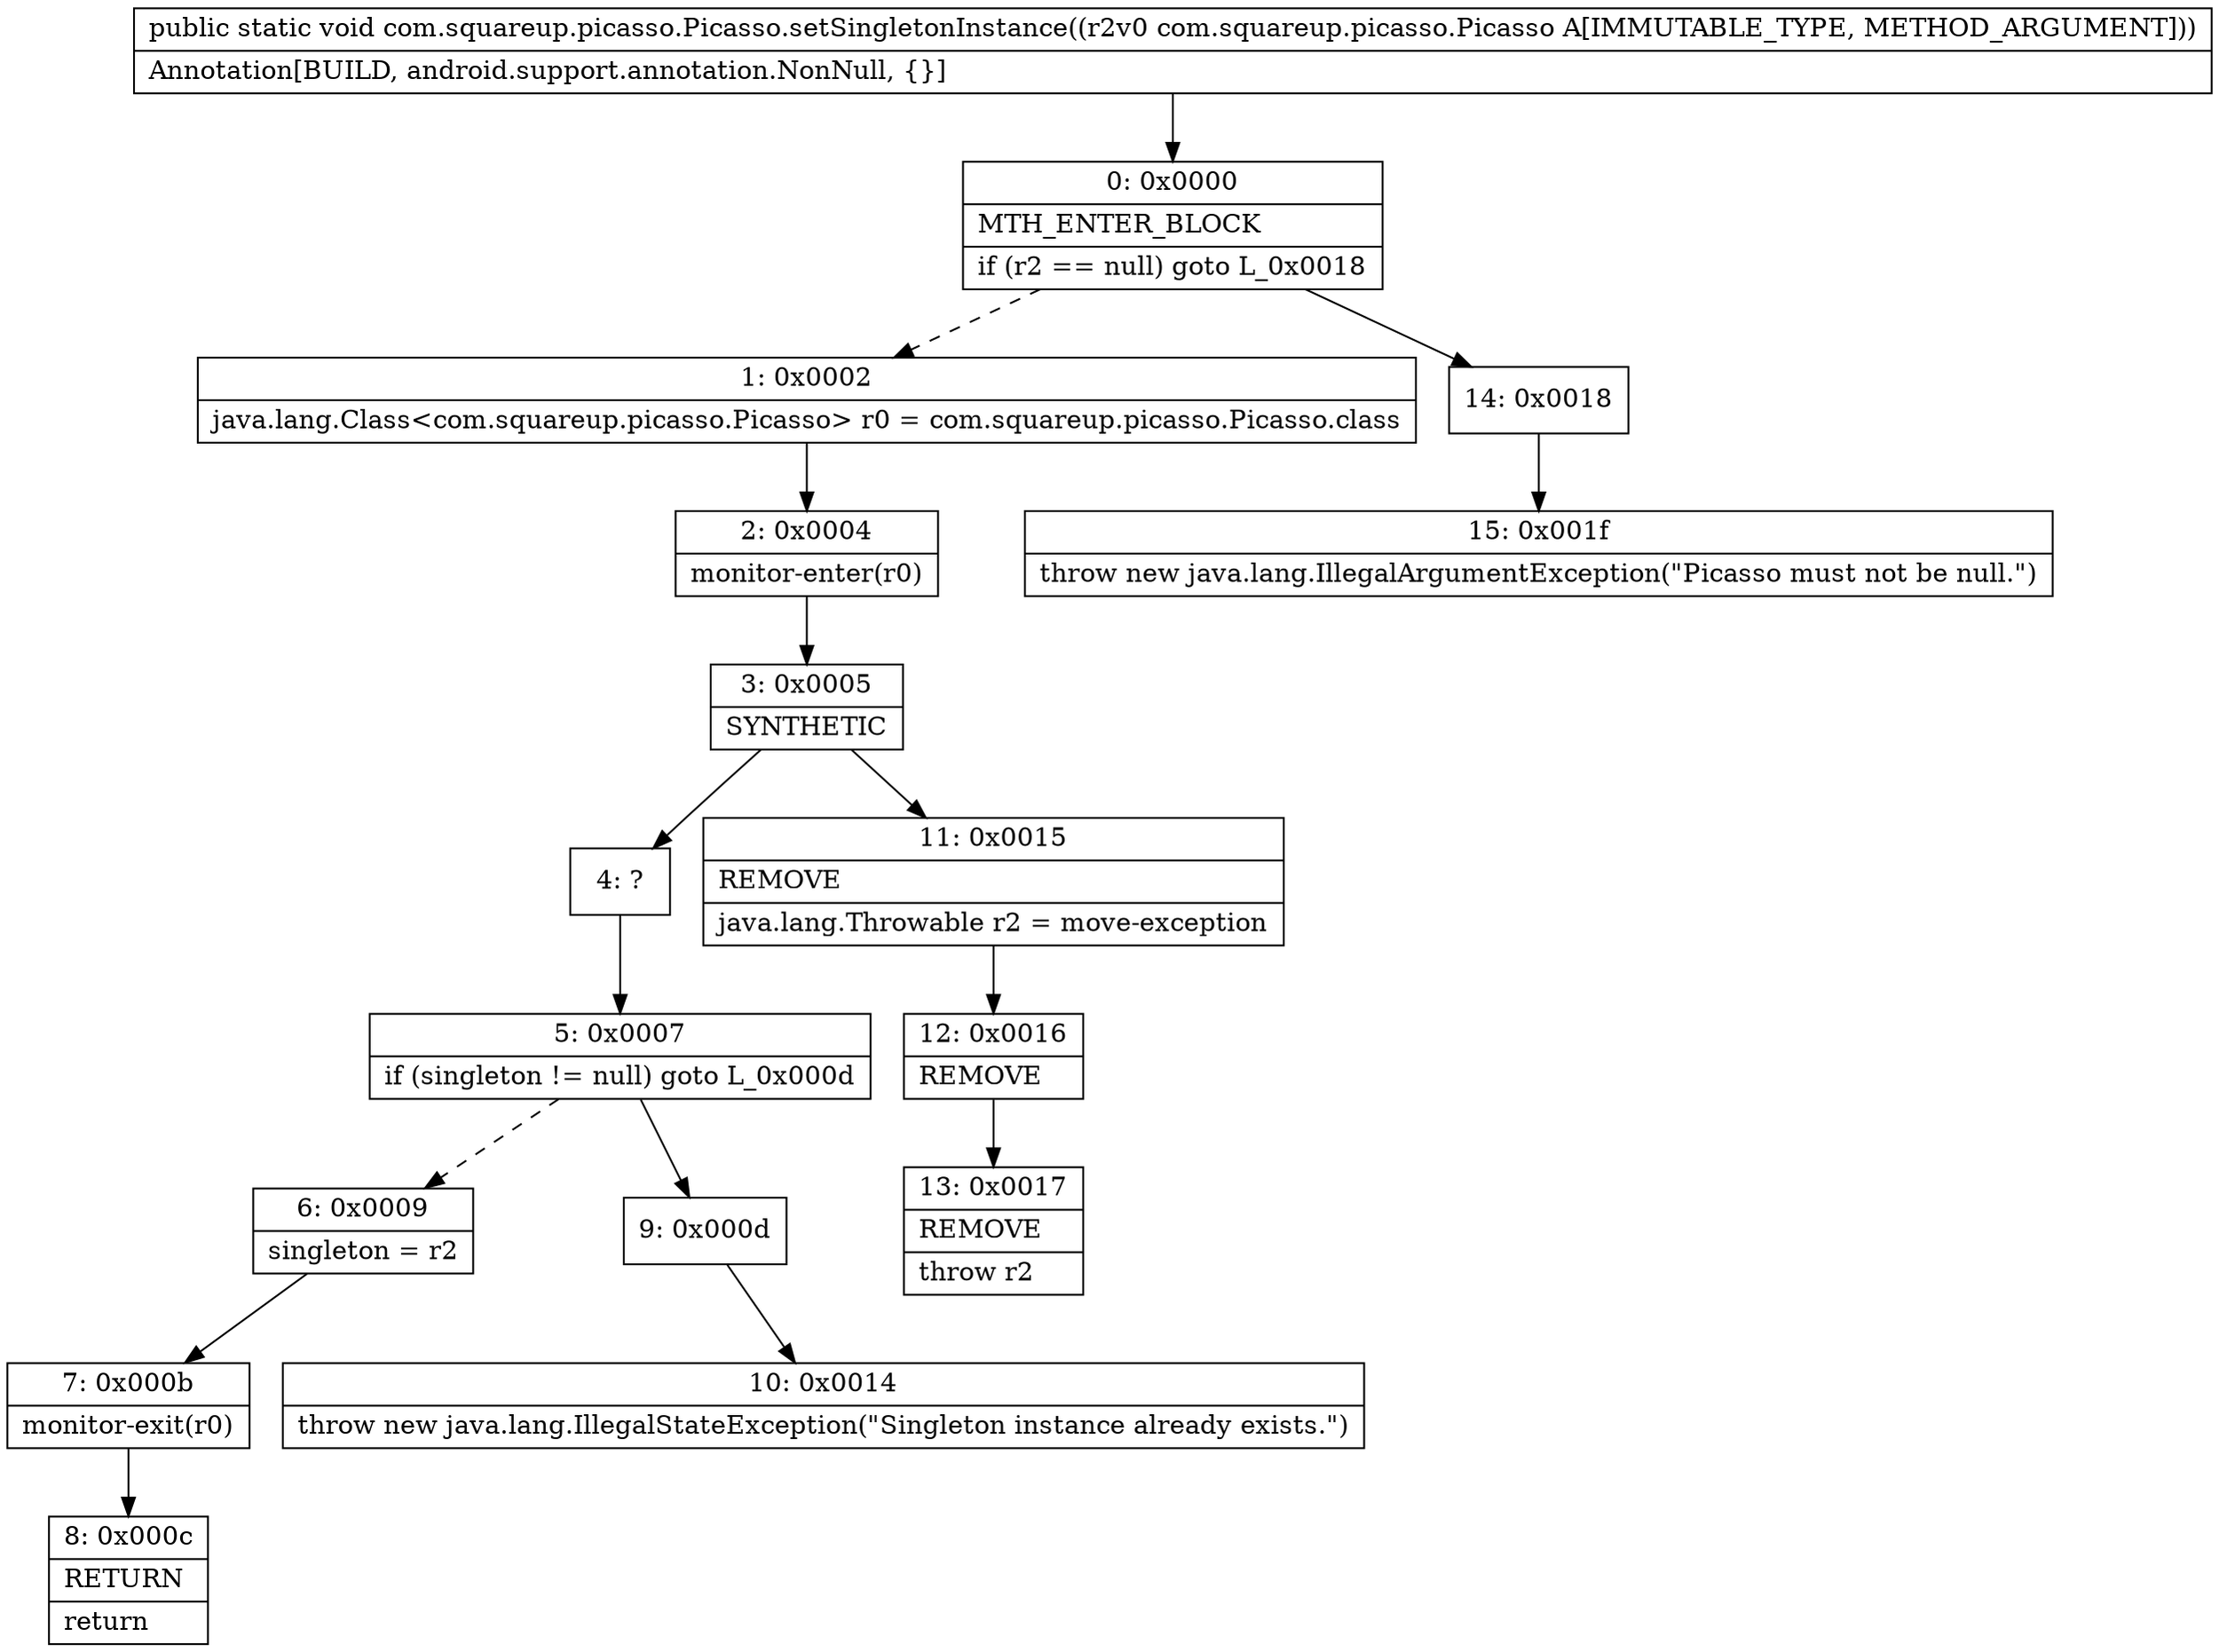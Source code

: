digraph "CFG forcom.squareup.picasso.Picasso.setSingletonInstance(Lcom\/squareup\/picasso\/Picasso;)V" {
Node_0 [shape=record,label="{0\:\ 0x0000|MTH_ENTER_BLOCK\l|if (r2 == null) goto L_0x0018\l}"];
Node_1 [shape=record,label="{1\:\ 0x0002|java.lang.Class\<com.squareup.picasso.Picasso\> r0 = com.squareup.picasso.Picasso.class\l}"];
Node_2 [shape=record,label="{2\:\ 0x0004|monitor\-enter(r0)\l}"];
Node_3 [shape=record,label="{3\:\ 0x0005|SYNTHETIC\l}"];
Node_4 [shape=record,label="{4\:\ ?}"];
Node_5 [shape=record,label="{5\:\ 0x0007|if (singleton != null) goto L_0x000d\l}"];
Node_6 [shape=record,label="{6\:\ 0x0009|singleton = r2\l}"];
Node_7 [shape=record,label="{7\:\ 0x000b|monitor\-exit(r0)\l}"];
Node_8 [shape=record,label="{8\:\ 0x000c|RETURN\l|return\l}"];
Node_9 [shape=record,label="{9\:\ 0x000d}"];
Node_10 [shape=record,label="{10\:\ 0x0014|throw new java.lang.IllegalStateException(\"Singleton instance already exists.\")\l}"];
Node_11 [shape=record,label="{11\:\ 0x0015|REMOVE\l|java.lang.Throwable r2 = move\-exception\l}"];
Node_12 [shape=record,label="{12\:\ 0x0016|REMOVE\l}"];
Node_13 [shape=record,label="{13\:\ 0x0017|REMOVE\l|throw r2\l}"];
Node_14 [shape=record,label="{14\:\ 0x0018}"];
Node_15 [shape=record,label="{15\:\ 0x001f|throw new java.lang.IllegalArgumentException(\"Picasso must not be null.\")\l}"];
MethodNode[shape=record,label="{public static void com.squareup.picasso.Picasso.setSingletonInstance((r2v0 com.squareup.picasso.Picasso A[IMMUTABLE_TYPE, METHOD_ARGUMENT]))  | Annotation[BUILD, android.support.annotation.NonNull, \{\}]\l}"];
MethodNode -> Node_0;
Node_0 -> Node_1[style=dashed];
Node_0 -> Node_14;
Node_1 -> Node_2;
Node_2 -> Node_3;
Node_3 -> Node_4;
Node_3 -> Node_11;
Node_4 -> Node_5;
Node_5 -> Node_6[style=dashed];
Node_5 -> Node_9;
Node_6 -> Node_7;
Node_7 -> Node_8;
Node_9 -> Node_10;
Node_11 -> Node_12;
Node_12 -> Node_13;
Node_14 -> Node_15;
}

